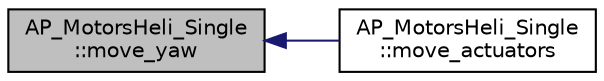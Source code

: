 digraph "AP_MotorsHeli_Single::move_yaw"
{
 // INTERACTIVE_SVG=YES
  edge [fontname="Helvetica",fontsize="10",labelfontname="Helvetica",labelfontsize="10"];
  node [fontname="Helvetica",fontsize="10",shape=record];
  rankdir="LR";
  Node1 [label="AP_MotorsHeli_Single\l::move_yaw",height=0.2,width=0.4,color="black", fillcolor="grey75", style="filled", fontcolor="black"];
  Node1 -> Node2 [dir="back",color="midnightblue",fontsize="10",style="solid",fontname="Helvetica"];
  Node2 [label="AP_MotorsHeli_Single\l::move_actuators",height=0.2,width=0.4,color="black", fillcolor="white", style="filled",URL="$classAP__MotorsHeli__Single.html#a3a4a10608b35b90625b30a8f86aa6aa3"];
}
